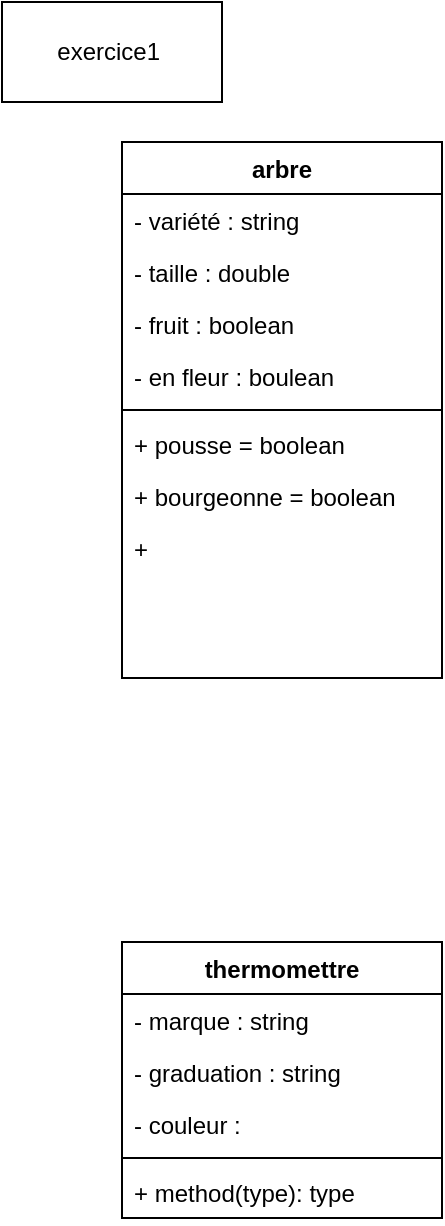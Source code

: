 <mxfile version="22.1.16" type="device">
  <diagram name="Page-1" id="91E6B1jfT_gj0S2a76Me">
    <mxGraphModel dx="472" dy="828" grid="1" gridSize="10" guides="1" tooltips="1" connect="1" arrows="1" fold="1" page="1" pageScale="1" pageWidth="827" pageHeight="1169" math="0" shadow="0">
      <root>
        <mxCell id="0" />
        <mxCell id="1" parent="0" />
        <mxCell id="o0qkGSynobnY798ddw0v-1" value="arbre" style="swimlane;fontStyle=1;align=center;verticalAlign=top;childLayout=stackLayout;horizontal=1;startSize=26;horizontalStack=0;resizeParent=1;resizeParentMax=0;resizeLast=0;collapsible=1;marginBottom=0;whiteSpace=wrap;html=1;" parent="1" vertex="1">
          <mxGeometry x="80" y="80" width="160" height="268" as="geometry" />
        </mxCell>
        <mxCell id="o0qkGSynobnY798ddw0v-2" value="- variété : string" style="text;strokeColor=none;fillColor=none;align=left;verticalAlign=top;spacingLeft=4;spacingRight=4;overflow=hidden;rotatable=0;points=[[0,0.5],[1,0.5]];portConstraint=eastwest;whiteSpace=wrap;html=1;" parent="o0qkGSynobnY798ddw0v-1" vertex="1">
          <mxGeometry y="26" width="160" height="26" as="geometry" />
        </mxCell>
        <mxCell id="o0qkGSynobnY798ddw0v-6" value="- taille : double&lt;br&gt;" style="text;strokeColor=none;fillColor=none;align=left;verticalAlign=top;spacingLeft=4;spacingRight=4;overflow=hidden;rotatable=0;points=[[0,0.5],[1,0.5]];portConstraint=eastwest;whiteSpace=wrap;html=1;" parent="o0qkGSynobnY798ddw0v-1" vertex="1">
          <mxGeometry y="52" width="160" height="26" as="geometry" />
        </mxCell>
        <mxCell id="o0qkGSynobnY798ddw0v-7" value="- fruit : boolean" style="text;strokeColor=none;fillColor=none;align=left;verticalAlign=top;spacingLeft=4;spacingRight=4;overflow=hidden;rotatable=0;points=[[0,0.5],[1,0.5]];portConstraint=eastwest;whiteSpace=wrap;html=1;" parent="o0qkGSynobnY798ddw0v-1" vertex="1">
          <mxGeometry y="78" width="160" height="26" as="geometry" />
        </mxCell>
        <mxCell id="o0qkGSynobnY798ddw0v-8" value="- en fleur : boulean" style="text;strokeColor=none;fillColor=none;align=left;verticalAlign=top;spacingLeft=4;spacingRight=4;overflow=hidden;rotatable=0;points=[[0,0.5],[1,0.5]];portConstraint=eastwest;whiteSpace=wrap;html=1;" parent="o0qkGSynobnY798ddw0v-1" vertex="1">
          <mxGeometry y="104" width="160" height="26" as="geometry" />
        </mxCell>
        <mxCell id="o0qkGSynobnY798ddw0v-3" value="" style="line;strokeWidth=1;fillColor=none;align=left;verticalAlign=middle;spacingTop=-1;spacingLeft=3;spacingRight=3;rotatable=0;labelPosition=right;points=[];portConstraint=eastwest;strokeColor=inherit;" parent="o0qkGSynobnY798ddw0v-1" vertex="1">
          <mxGeometry y="130" width="160" height="8" as="geometry" />
        </mxCell>
        <mxCell id="o0qkGSynobnY798ddw0v-4" value="+ pousse = boolean" style="text;strokeColor=none;fillColor=none;align=left;verticalAlign=top;spacingLeft=4;spacingRight=4;overflow=hidden;rotatable=0;points=[[0,0.5],[1,0.5]];portConstraint=eastwest;whiteSpace=wrap;html=1;" parent="o0qkGSynobnY798ddw0v-1" vertex="1">
          <mxGeometry y="138" width="160" height="26" as="geometry" />
        </mxCell>
        <mxCell id="o0qkGSynobnY798ddw0v-12" value="+ bourgeonne = boolean&lt;span style=&quot;white-space: pre;&quot;&gt;&#x9;&lt;/span&gt;" style="text;strokeColor=none;fillColor=none;align=left;verticalAlign=top;spacingLeft=4;spacingRight=4;overflow=hidden;rotatable=0;points=[[0,0.5],[1,0.5]];portConstraint=eastwest;whiteSpace=wrap;html=1;" parent="o0qkGSynobnY798ddw0v-1" vertex="1">
          <mxGeometry y="164" width="160" height="26" as="geometry" />
        </mxCell>
        <mxCell id="o0qkGSynobnY798ddw0v-11" value="+&amp;nbsp;" style="text;strokeColor=none;fillColor=none;align=left;verticalAlign=top;spacingLeft=4;spacingRight=4;overflow=hidden;rotatable=0;points=[[0,0.5],[1,0.5]];portConstraint=eastwest;whiteSpace=wrap;html=1;" parent="o0qkGSynobnY798ddw0v-1" vertex="1">
          <mxGeometry y="190" width="160" height="26" as="geometry" />
        </mxCell>
        <mxCell id="o0qkGSynobnY798ddw0v-10" style="text;strokeColor=none;fillColor=none;align=left;verticalAlign=top;spacingLeft=4;spacingRight=4;overflow=hidden;rotatable=0;points=[[0,0.5],[1,0.5]];portConstraint=eastwest;whiteSpace=wrap;html=1;" parent="o0qkGSynobnY798ddw0v-1" vertex="1">
          <mxGeometry y="216" width="160" height="26" as="geometry" />
        </mxCell>
        <mxCell id="o0qkGSynobnY798ddw0v-9" style="text;strokeColor=none;fillColor=none;align=left;verticalAlign=top;spacingLeft=4;spacingRight=4;overflow=hidden;rotatable=0;points=[[0,0.5],[1,0.5]];portConstraint=eastwest;whiteSpace=wrap;html=1;" parent="o0qkGSynobnY798ddw0v-1" vertex="1">
          <mxGeometry y="242" width="160" height="26" as="geometry" />
        </mxCell>
        <mxCell id="o0qkGSynobnY798ddw0v-5" value="exercice1&amp;nbsp;" style="html=1;whiteSpace=wrap;" parent="1" vertex="1">
          <mxGeometry x="20" y="10" width="110" height="50" as="geometry" />
        </mxCell>
        <mxCell id="o0qkGSynobnY798ddw0v-13" value="thermomettre" style="swimlane;fontStyle=1;align=center;verticalAlign=top;childLayout=stackLayout;horizontal=1;startSize=26;horizontalStack=0;resizeParent=1;resizeParentMax=0;resizeLast=0;collapsible=1;marginBottom=0;whiteSpace=wrap;html=1;" parent="1" vertex="1">
          <mxGeometry x="80" y="480" width="160" height="138" as="geometry" />
        </mxCell>
        <mxCell id="o0qkGSynobnY798ddw0v-14" value="- marque : string" style="text;strokeColor=none;fillColor=none;align=left;verticalAlign=top;spacingLeft=4;spacingRight=4;overflow=hidden;rotatable=0;points=[[0,0.5],[1,0.5]];portConstraint=eastwest;whiteSpace=wrap;html=1;" parent="o0qkGSynobnY798ddw0v-13" vertex="1">
          <mxGeometry y="26" width="160" height="26" as="geometry" />
        </mxCell>
        <mxCell id="o0qkGSynobnY798ddw0v-18" value="- graduation : string" style="text;strokeColor=none;fillColor=none;align=left;verticalAlign=top;spacingLeft=4;spacingRight=4;overflow=hidden;rotatable=0;points=[[0,0.5],[1,0.5]];portConstraint=eastwest;whiteSpace=wrap;html=1;" parent="o0qkGSynobnY798ddw0v-13" vertex="1">
          <mxGeometry y="52" width="160" height="26" as="geometry" />
        </mxCell>
        <mxCell id="o0qkGSynobnY798ddw0v-17" value="- couleur :&amp;nbsp;" style="text;strokeColor=none;fillColor=none;align=left;verticalAlign=top;spacingLeft=4;spacingRight=4;overflow=hidden;rotatable=0;points=[[0,0.5],[1,0.5]];portConstraint=eastwest;whiteSpace=wrap;html=1;" parent="o0qkGSynobnY798ddw0v-13" vertex="1">
          <mxGeometry y="78" width="160" height="26" as="geometry" />
        </mxCell>
        <mxCell id="o0qkGSynobnY798ddw0v-15" value="" style="line;strokeWidth=1;fillColor=none;align=left;verticalAlign=middle;spacingTop=-1;spacingLeft=3;spacingRight=3;rotatable=0;labelPosition=right;points=[];portConstraint=eastwest;strokeColor=inherit;" parent="o0qkGSynobnY798ddw0v-13" vertex="1">
          <mxGeometry y="104" width="160" height="8" as="geometry" />
        </mxCell>
        <mxCell id="o0qkGSynobnY798ddw0v-16" value="+ method(type): type" style="text;strokeColor=none;fillColor=none;align=left;verticalAlign=top;spacingLeft=4;spacingRight=4;overflow=hidden;rotatable=0;points=[[0,0.5],[1,0.5]];portConstraint=eastwest;whiteSpace=wrap;html=1;" parent="o0qkGSynobnY798ddw0v-13" vertex="1">
          <mxGeometry y="112" width="160" height="26" as="geometry" />
        </mxCell>
      </root>
    </mxGraphModel>
  </diagram>
</mxfile>
